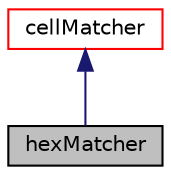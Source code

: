 digraph "hexMatcher"
{
  bgcolor="transparent";
  edge [fontname="Helvetica",fontsize="10",labelfontname="Helvetica",labelfontsize="10"];
  node [fontname="Helvetica",fontsize="10",shape=record];
  Node2 [label="hexMatcher",height=0.2,width=0.4,color="black", fillcolor="grey75", style="filled", fontcolor="black"];
  Node3 -> Node2 [dir="back",color="midnightblue",fontsize="10",style="solid",fontname="Helvetica"];
  Node3 [label="cellMatcher",height=0.2,width=0.4,color="red",URL="$a28317.html",tooltip="Base class for cellshape matchers (hexMatch, prismMatch, etc.). These are classes which given a mesh ..."];
}
